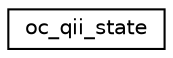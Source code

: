 digraph "Graphical Class Hierarchy"
{
  edge [fontname="Helvetica",fontsize="10",labelfontname="Helvetica",labelfontsize="10"];
  node [fontname="Helvetica",fontsize="10",shape=record];
  rankdir="LR";
  Node1 [label="oc_qii_state",height=0.2,width=0.4,color="black", fillcolor="white", style="filled",URL="$structoc__qii__state.html"];
}
